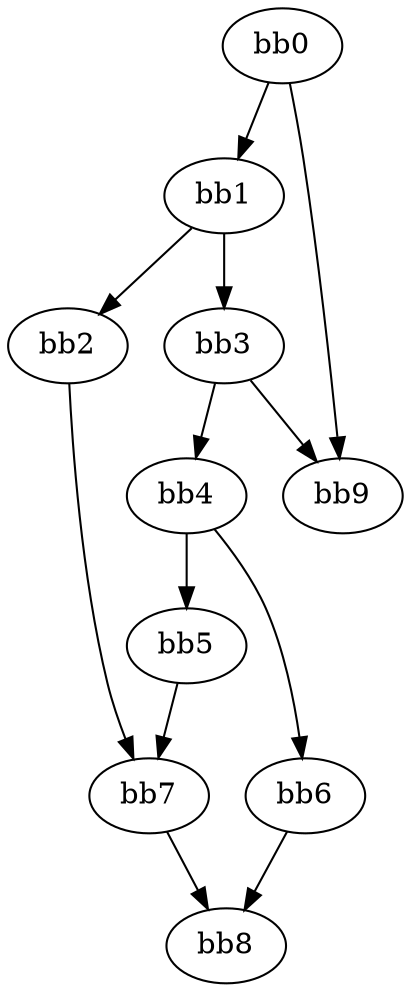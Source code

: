 digraph {
    0 [ label = "bb0\l" ]
    1 [ label = "bb1\l" ]
    2 [ label = "bb2\l" ]
    3 [ label = "bb3\l" ]
    4 [ label = "bb4\l" ]
    5 [ label = "bb5\l" ]
    6 [ label = "bb6\l" ]
    7 [ label = "bb7\l" ]
    8 [ label = "bb8\l" ]
    9 [ label = "bb9\l" ]
    0 -> 1 [ ]
    0 -> 9 [ ]
    1 -> 2 [ ]
    1 -> 3 [ ]
    2 -> 7 [ ]
    3 -> 4 [ ]
    3 -> 9 [ ]
    4 -> 5 [ ]
    4 -> 6 [ ]
    5 -> 7 [ ]
    6 -> 8 [ ]
    7 -> 8 [ ]
}

